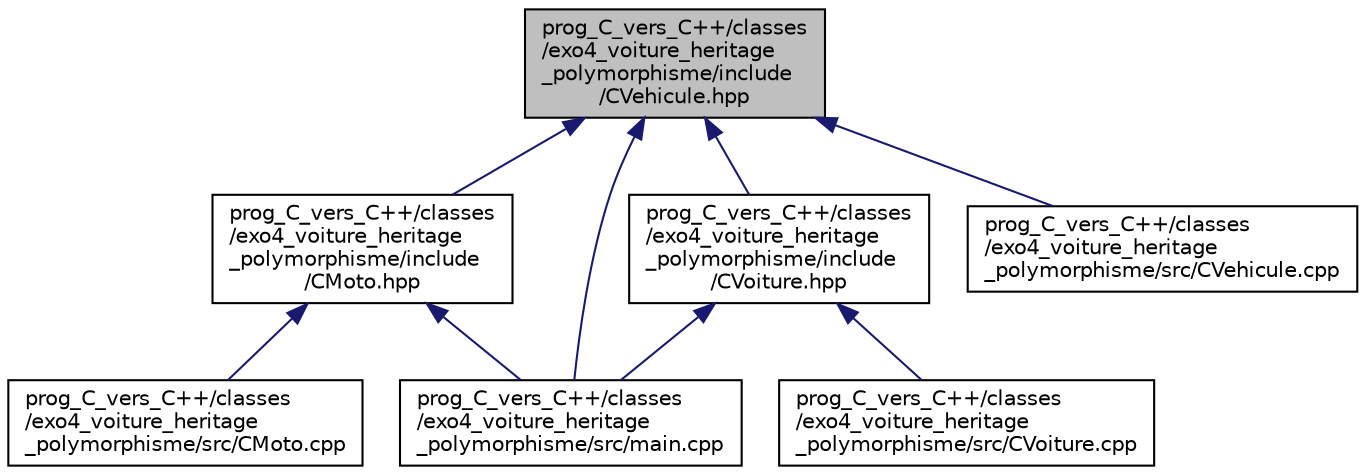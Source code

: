 digraph "prog_C_vers_C++/classes/exo4_voiture_heritage_polymorphisme/include/CVehicule.hpp"
{
  edge [fontname="Helvetica",fontsize="10",labelfontname="Helvetica",labelfontsize="10"];
  node [fontname="Helvetica",fontsize="10",shape=record];
  Node3 [label="prog_C_vers_C++/classes\l/exo4_voiture_heritage\l_polymorphisme/include\l/CVehicule.hpp",height=0.2,width=0.4,color="black", fillcolor="grey75", style="filled", fontcolor="black"];
  Node3 -> Node4 [dir="back",color="midnightblue",fontsize="10",style="solid",fontname="Helvetica"];
  Node4 [label="prog_C_vers_C++/classes\l/exo4_voiture_heritage\l_polymorphisme/include\l/CMoto.hpp",height=0.2,width=0.4,color="black", fillcolor="white", style="filled",URL="$CMoto_8hpp.html"];
  Node4 -> Node5 [dir="back",color="midnightblue",fontsize="10",style="solid",fontname="Helvetica"];
  Node5 [label="prog_C_vers_C++/classes\l/exo4_voiture_heritage\l_polymorphisme/src/CMoto.cpp",height=0.2,width=0.4,color="black", fillcolor="white", style="filled",URL="$CMoto_8cpp.html"];
  Node4 -> Node6 [dir="back",color="midnightblue",fontsize="10",style="solid",fontname="Helvetica"];
  Node6 [label="prog_C_vers_C++/classes\l/exo4_voiture_heritage\l_polymorphisme/src/main.cpp",height=0.2,width=0.4,color="black", fillcolor="white", style="filled",URL="$classes_2exo4__voiture__heritage__polymorphisme_2src_2main_8cpp.html"];
  Node3 -> Node7 [dir="back",color="midnightblue",fontsize="10",style="solid",fontname="Helvetica"];
  Node7 [label="prog_C_vers_C++/classes\l/exo4_voiture_heritage\l_polymorphisme/include\l/CVoiture.hpp",height=0.2,width=0.4,color="black", fillcolor="white", style="filled",URL="$CVoiture_8hpp.html"];
  Node7 -> Node8 [dir="back",color="midnightblue",fontsize="10",style="solid",fontname="Helvetica"];
  Node8 [label="prog_C_vers_C++/classes\l/exo4_voiture_heritage\l_polymorphisme/src/CVoiture.cpp",height=0.2,width=0.4,color="black", fillcolor="white", style="filled",URL="$CVoiture_8cpp.html"];
  Node7 -> Node6 [dir="back",color="midnightblue",fontsize="10",style="solid",fontname="Helvetica"];
  Node3 -> Node9 [dir="back",color="midnightblue",fontsize="10",style="solid",fontname="Helvetica"];
  Node9 [label="prog_C_vers_C++/classes\l/exo4_voiture_heritage\l_polymorphisme/src/CVehicule.cpp",height=0.2,width=0.4,color="black", fillcolor="white", style="filled",URL="$CVehicule_8cpp.html"];
  Node3 -> Node6 [dir="back",color="midnightblue",fontsize="10",style="solid",fontname="Helvetica"];
}
